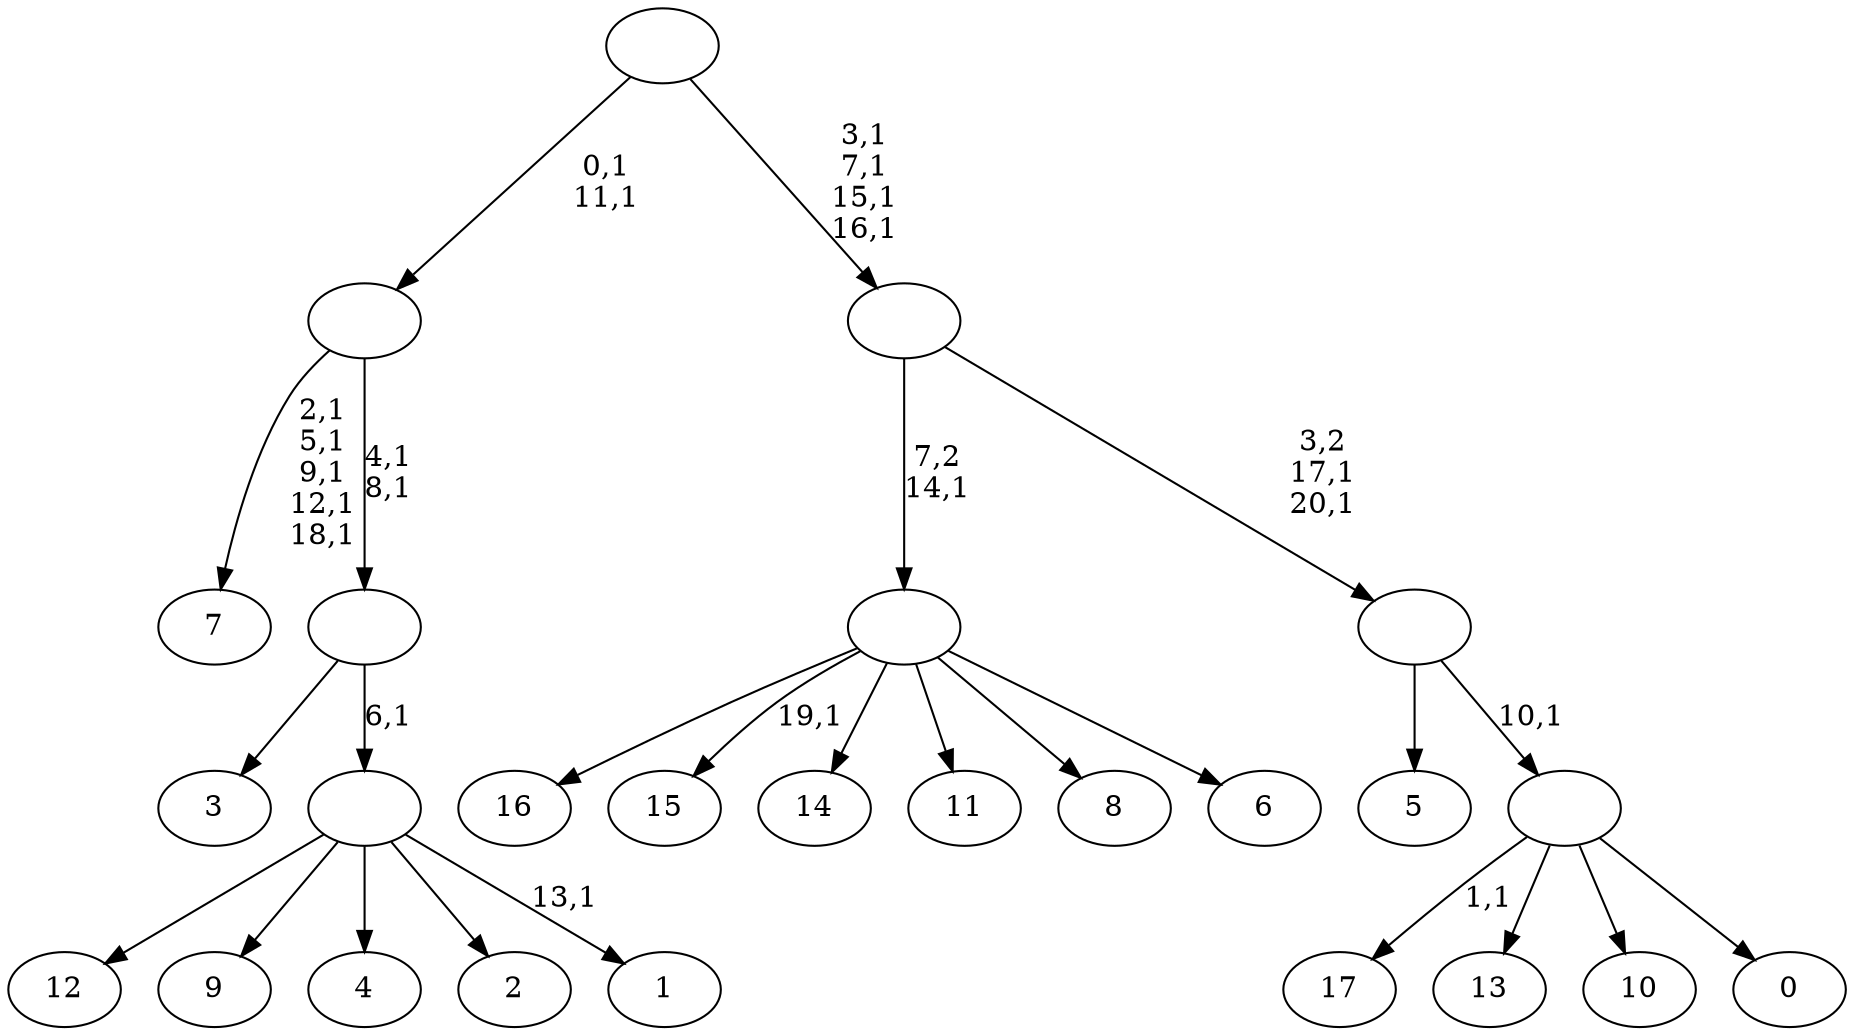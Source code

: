 digraph T {
	39 [label="17"]
	37 [label="16"]
	36 [label="15"]
	34 [label="14"]
	33 [label="13"]
	32 [label="12"]
	31 [label="11"]
	30 [label="10"]
	29 [label="9"]
	28 [label="8"]
	27 [label="7"]
	21 [label="6"]
	20 [label=""]
	19 [label="5"]
	18 [label="4"]
	17 [label="3"]
	16 [label="2"]
	15 [label="1"]
	13 [label=""]
	12 [label=""]
	10 [label=""]
	8 [label="0"]
	7 [label=""]
	6 [label=""]
	4 [label=""]
	0 [label=""]
	20 -> 36 [label="19,1"]
	20 -> 37 [label=""]
	20 -> 34 [label=""]
	20 -> 31 [label=""]
	20 -> 28 [label=""]
	20 -> 21 [label=""]
	13 -> 15 [label="13,1"]
	13 -> 32 [label=""]
	13 -> 29 [label=""]
	13 -> 18 [label=""]
	13 -> 16 [label=""]
	12 -> 17 [label=""]
	12 -> 13 [label="6,1"]
	10 -> 12 [label="4,1\n8,1"]
	10 -> 27 [label="2,1\n5,1\n9,1\n12,1\n18,1"]
	7 -> 39 [label="1,1"]
	7 -> 33 [label=""]
	7 -> 30 [label=""]
	7 -> 8 [label=""]
	6 -> 19 [label=""]
	6 -> 7 [label="10,1"]
	4 -> 6 [label="3,2\n17,1\n20,1"]
	4 -> 20 [label="7,2\n14,1"]
	0 -> 4 [label="3,1\n7,1\n15,1\n16,1"]
	0 -> 10 [label="0,1\n11,1"]
}
